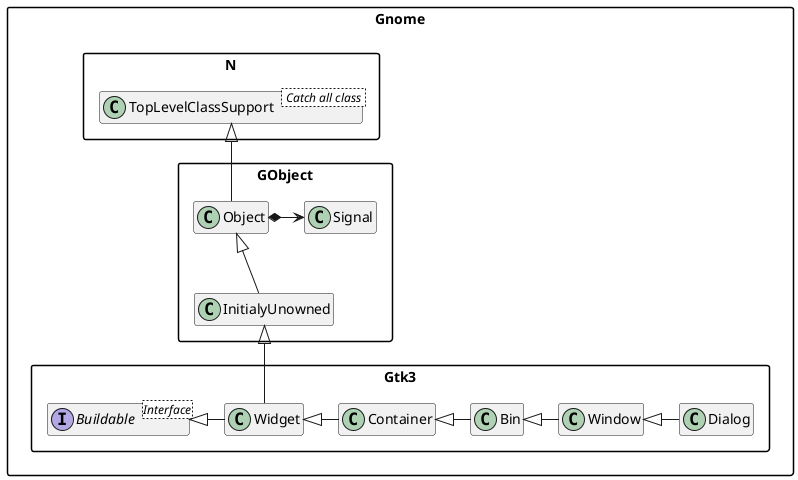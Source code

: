 @startuml
'scale 0.8
skinparam packageStyle rectangle
set namespaceSeparator ::
hide members

'Class and interface decorations
class Gnome::N::TopLevelClassSupport < Catch all class >
Interface Gnome::Gtk3::Buildable <Interface>
'Interface Gnome::Gtk3::ColorChooser <Interface>
'Interface Gnome::Gtk3::AppChooser <Interface>

'Class connections
Gnome::N::TopLevelClassSupport <|-- Gnome::GObject::Object
Gnome::GObject::Object <|-- Gnome::GObject::InitialyUnowned
Gnome::GObject::Object *-> Gnome::GObject::Signal

Gnome::GObject::InitialyUnowned <|-- Gnome::Gtk3::Widget

Gnome::Gtk3::Widget <|- Gnome::Gtk3::Container
Gnome::Gtk3::Container <|- Gnome::Gtk3::Bin
Gnome::Gtk3::Bin <|- Gnome::Gtk3::Window
Gnome::Gtk3::Window <|- Gnome::Gtk3::Dialog

'Gnome::Gtk3::Dialog <|-- Gnome::Gtk3::AboutDialog
'Gnome::Gtk3::Dialog <|-- Gnome::Gtk3::ColorChooserDialog
'Gnome::Gtk3::Dialog <|-- Gnome::Gtk3::FileChooserDialog
'Gnome::Gtk3::Dialog <|-- Gnome::Gtk3::MessageDialog
'Gnome::Gtk3::Dialog <|-- Gnome::Gtk3::AppChooserDialog
'Gnome::Gtk3::Dialog <|-- Gnome::Gtk3::FontChooserDialog
'Gnome::Gtk3::Dialog <|-- Gnome::Gtk3::RecentChooserDialog

'Interface connections
Gnome::Gtk3::Buildable <|- Gnome::Gtk3::Widget
'Gnome::Gtk3::ColorChooser <|- Gnome::Gtk3::ColorChooserDialog
'Gnome::Gtk3::AppChooser <|- Gnome::Gtk3::AppChooserDialog

'Some hidden connections
'Gnome::GObject <--[hidden]- Gnome::Gtk3
@enduml
